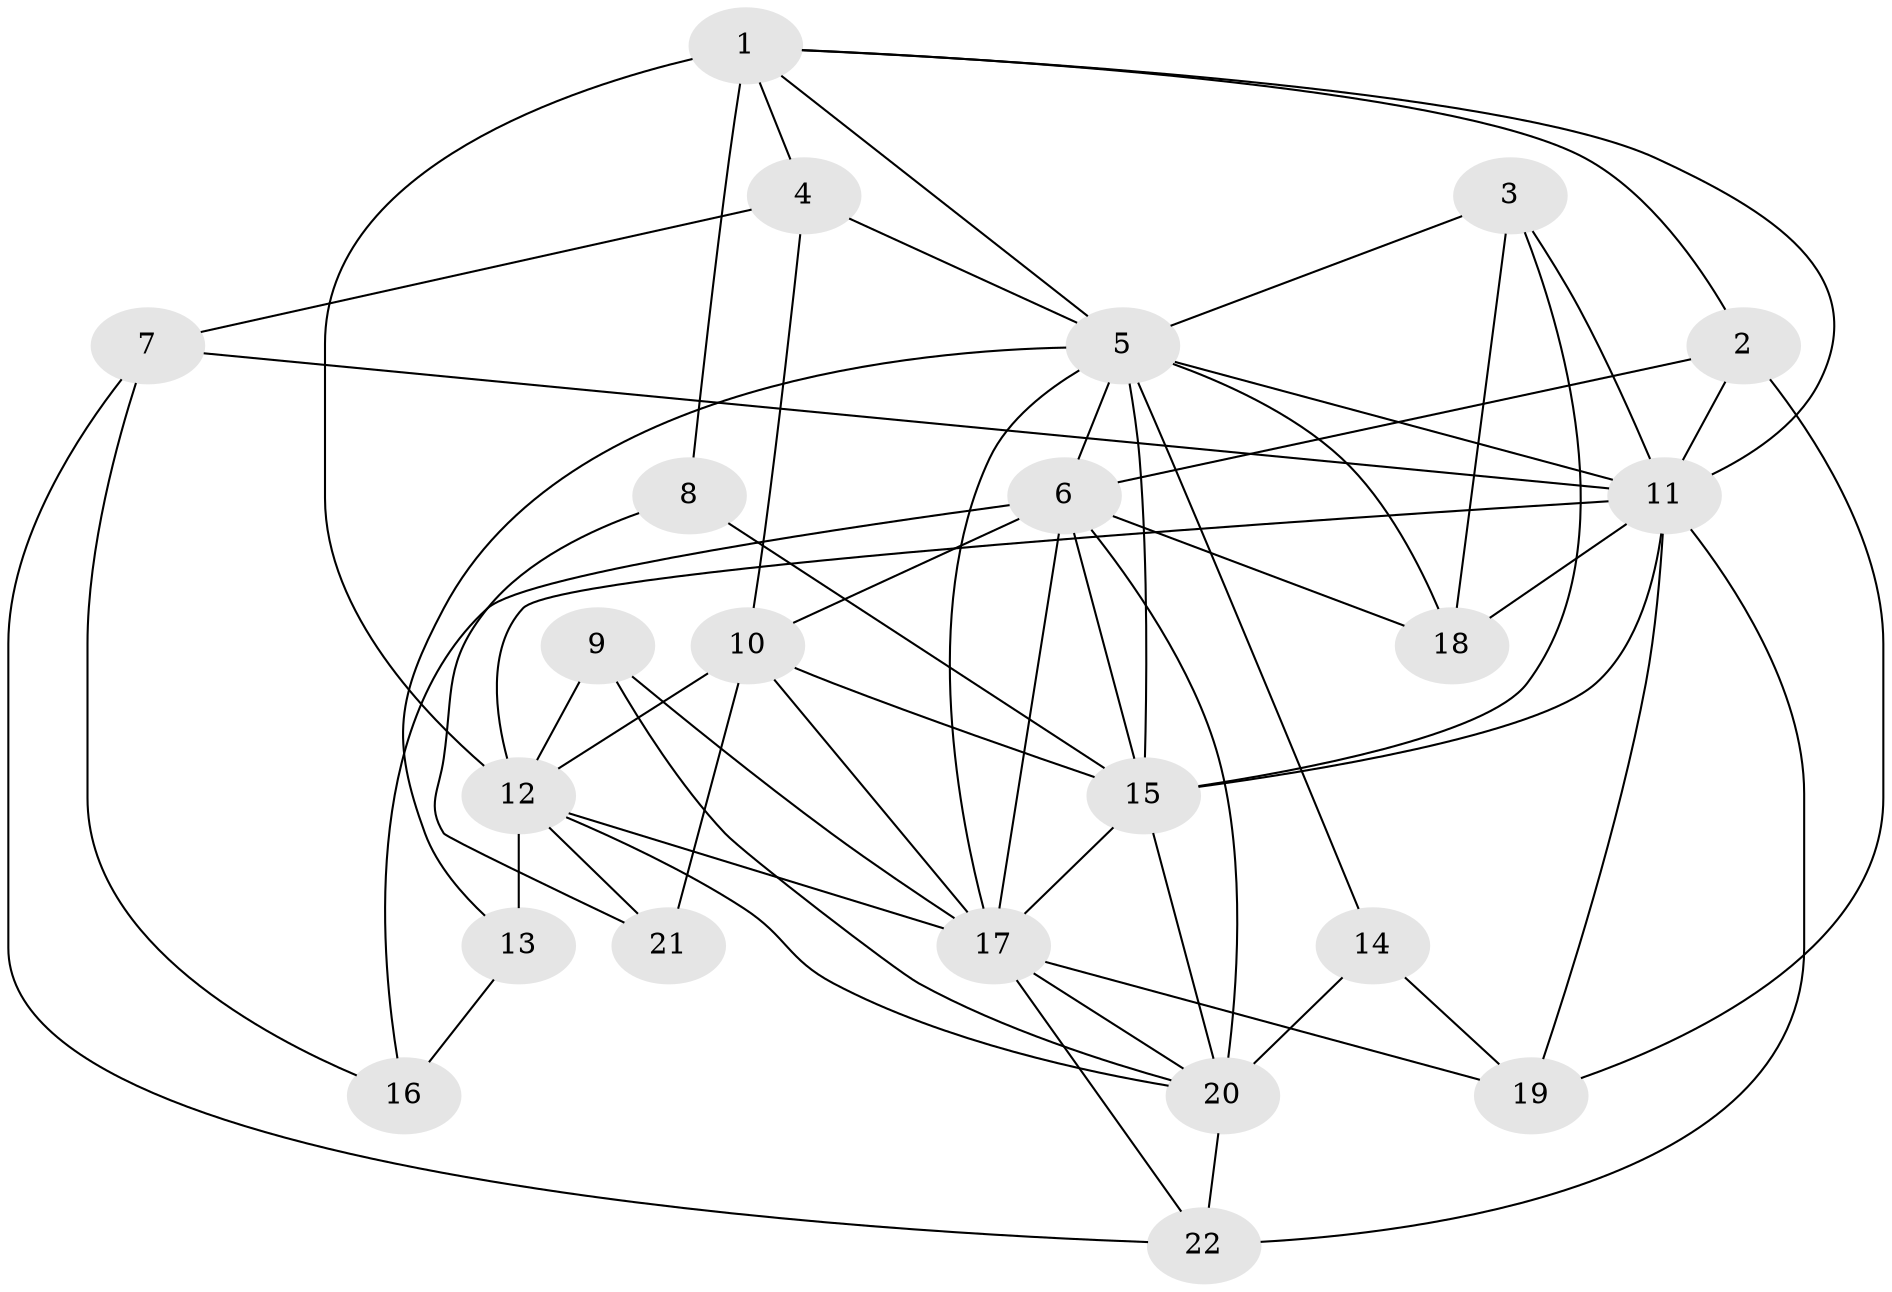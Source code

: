 // original degree distribution, {4: 1.0}
// Generated by graph-tools (version 1.1) at 2025/53/03/04/25 22:53:40]
// undirected, 22 vertices, 59 edges
graph export_dot {
  node [color=gray90,style=filled];
  1;
  2;
  3;
  4;
  5;
  6;
  7;
  8;
  9;
  10;
  11;
  12;
  13;
  14;
  15;
  16;
  17;
  18;
  19;
  20;
  21;
  22;
  1 -- 2 [weight=1.0];
  1 -- 4 [weight=1.0];
  1 -- 5 [weight=1.0];
  1 -- 8 [weight=2.0];
  1 -- 11 [weight=1.0];
  1 -- 12 [weight=2.0];
  2 -- 6 [weight=1.0];
  2 -- 11 [weight=1.0];
  2 -- 19 [weight=1.0];
  3 -- 5 [weight=1.0];
  3 -- 11 [weight=1.0];
  3 -- 15 [weight=1.0];
  3 -- 18 [weight=1.0];
  4 -- 5 [weight=1.0];
  4 -- 7 [weight=1.0];
  4 -- 10 [weight=1.0];
  5 -- 6 [weight=1.0];
  5 -- 11 [weight=1.0];
  5 -- 13 [weight=1.0];
  5 -- 14 [weight=1.0];
  5 -- 15 [weight=1.0];
  5 -- 17 [weight=1.0];
  5 -- 18 [weight=1.0];
  6 -- 10 [weight=2.0];
  6 -- 15 [weight=1.0];
  6 -- 16 [weight=2.0];
  6 -- 17 [weight=1.0];
  6 -- 18 [weight=1.0];
  6 -- 20 [weight=3.0];
  7 -- 11 [weight=1.0];
  7 -- 16 [weight=1.0];
  7 -- 22 [weight=1.0];
  8 -- 15 [weight=1.0];
  8 -- 21 [weight=1.0];
  9 -- 12 [weight=2.0];
  9 -- 17 [weight=1.0];
  9 -- 20 [weight=1.0];
  10 -- 12 [weight=1.0];
  10 -- 15 [weight=1.0];
  10 -- 17 [weight=1.0];
  10 -- 21 [weight=2.0];
  11 -- 12 [weight=1.0];
  11 -- 15 [weight=1.0];
  11 -- 18 [weight=1.0];
  11 -- 19 [weight=1.0];
  11 -- 22 [weight=1.0];
  12 -- 13 [weight=2.0];
  12 -- 17 [weight=2.0];
  12 -- 20 [weight=1.0];
  12 -- 21 [weight=1.0];
  13 -- 16 [weight=1.0];
  14 -- 19 [weight=1.0];
  14 -- 20 [weight=2.0];
  15 -- 17 [weight=1.0];
  15 -- 20 [weight=1.0];
  17 -- 19 [weight=1.0];
  17 -- 20 [weight=1.0];
  17 -- 22 [weight=1.0];
  20 -- 22 [weight=1.0];
}
